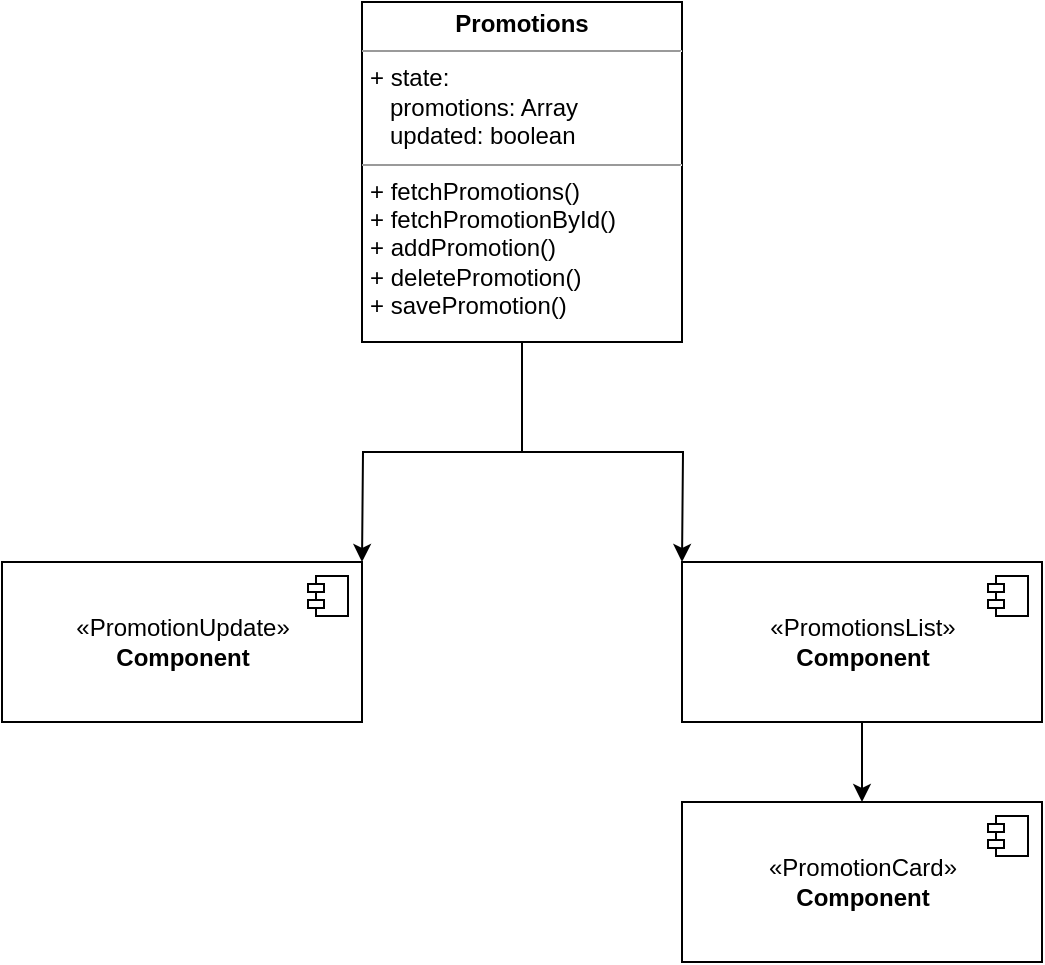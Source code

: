 <mxfile version="10.6.3" type="github"><diagram id="2VxOjD3IooxiLgylQ2Bh" name="Page-1"><mxGraphModel dx="1634" dy="1113" grid="1" gridSize="10" guides="1" tooltips="1" connect="1" arrows="1" fold="1" page="1" pageScale="1" pageWidth="850" pageHeight="1100" math="0" shadow="0"><root><mxCell id="0"/><mxCell id="1" parent="0"/><mxCell id="xwfu-fWsPayXqeiGMSlk-3" style="edgeStyle=orthogonalEdgeStyle;rounded=0;orthogonalLoop=1;jettySize=auto;html=1;" edge="1" parent="1" source="xwfu-fWsPayXqeiGMSlk-1"><mxGeometry relative="1" as="geometry"><mxPoint x="320" y="440" as="targetPoint"/></mxGeometry></mxCell><mxCell id="xwfu-fWsPayXqeiGMSlk-4" style="edgeStyle=orthogonalEdgeStyle;rounded=0;orthogonalLoop=1;jettySize=auto;html=1;" edge="1" parent="1" source="xwfu-fWsPayXqeiGMSlk-1"><mxGeometry relative="1" as="geometry"><mxPoint x="480" y="440" as="targetPoint"/></mxGeometry></mxCell><mxCell id="xwfu-fWsPayXqeiGMSlk-1" value="&lt;p style=&quot;margin: 0px ; margin-top: 4px ; text-align: center&quot;&gt;&lt;b&gt;Promotions&lt;/b&gt;&lt;/p&gt;&lt;hr size=&quot;1&quot;&gt;&lt;p style=&quot;margin: 0px ; margin-left: 4px&quot;&gt;+ state:&lt;/p&gt;&lt;p style=&quot;margin: 0px ; margin-left: 4px&quot;&gt;&amp;nbsp; &amp;nbsp;promotions: Array&lt;/p&gt;&lt;p style=&quot;margin: 0px ; margin-left: 4px&quot;&gt;&amp;nbsp; &amp;nbsp;updated: boolean&lt;/p&gt;&lt;hr size=&quot;1&quot;&gt;&lt;p style=&quot;margin: 0px ; margin-left: 4px&quot;&gt;+ fetchPromotions()&lt;/p&gt;&lt;p style=&quot;margin: 0px ; margin-left: 4px&quot;&gt;+ fetchPromotionById()&lt;/p&gt;&lt;p style=&quot;margin: 0px ; margin-left: 4px&quot;&gt;&lt;span&gt;+ addPromotion()&lt;/span&gt;&lt;/p&gt;&lt;p style=&quot;margin: 0px ; margin-left: 4px&quot;&gt;&lt;span&gt;+ deletePromotion()&lt;/span&gt;&lt;/p&gt;&lt;p style=&quot;margin: 0px ; margin-left: 4px&quot;&gt;&lt;span&gt;+ savePromotion()&lt;/span&gt;&lt;/p&gt;&lt;p&gt;&lt;br&gt;&lt;/p&gt;" style="verticalAlign=top;align=left;overflow=fill;fontSize=12;fontFamily=Helvetica;html=1;" vertex="1" parent="1"><mxGeometry x="320" y="160" width="160" height="170" as="geometry"/></mxCell><mxCell id="xwfu-fWsPayXqeiGMSlk-13" value="" style="edgeStyle=orthogonalEdgeStyle;rounded=0;orthogonalLoop=1;jettySize=auto;html=1;" edge="1" parent="1" source="xwfu-fWsPayXqeiGMSlk-7" target="xwfu-fWsPayXqeiGMSlk-11"><mxGeometry relative="1" as="geometry"/></mxCell><mxCell id="xwfu-fWsPayXqeiGMSlk-7" value="«PromotionsList»&lt;br&gt;&lt;b&gt;Component&lt;/b&gt;" style="html=1;" vertex="1" parent="1"><mxGeometry x="480" y="440" width="180" height="80" as="geometry"/></mxCell><mxCell id="xwfu-fWsPayXqeiGMSlk-8" value="" style="shape=component;jettyWidth=8;jettyHeight=4;" vertex="1" parent="xwfu-fWsPayXqeiGMSlk-7"><mxGeometry x="1" width="20" height="20" relative="1" as="geometry"><mxPoint x="-27" y="7" as="offset"/></mxGeometry></mxCell><mxCell id="xwfu-fWsPayXqeiGMSlk-9" value="«PromotionUpdate»&lt;br&gt;&lt;b&gt;Component&lt;/b&gt;" style="html=1;" vertex="1" parent="1"><mxGeometry x="140" y="440" width="180" height="80" as="geometry"/></mxCell><mxCell id="xwfu-fWsPayXqeiGMSlk-10" value="" style="shape=component;jettyWidth=8;jettyHeight=4;" vertex="1" parent="xwfu-fWsPayXqeiGMSlk-9"><mxGeometry x="1" width="20" height="20" relative="1" as="geometry"><mxPoint x="-27" y="7" as="offset"/></mxGeometry></mxCell><mxCell id="xwfu-fWsPayXqeiGMSlk-11" value="«PromotionCard»&lt;br&gt;&lt;b&gt;Component&lt;/b&gt;" style="html=1;" vertex="1" parent="1"><mxGeometry x="480" y="560" width="180" height="80" as="geometry"/></mxCell><mxCell id="xwfu-fWsPayXqeiGMSlk-12" value="" style="shape=component;jettyWidth=8;jettyHeight=4;" vertex="1" parent="xwfu-fWsPayXqeiGMSlk-11"><mxGeometry x="1" width="20" height="20" relative="1" as="geometry"><mxPoint x="-27" y="7" as="offset"/></mxGeometry></mxCell><mxCell id="xwfu-fWsPayXqeiGMSlk-14" style="edgeStyle=orthogonalEdgeStyle;rounded=0;orthogonalLoop=1;jettySize=auto;html=1;exitX=0.5;exitY=1;exitDx=0;exitDy=0;" edge="1" parent="1" source="xwfu-fWsPayXqeiGMSlk-7" target="xwfu-fWsPayXqeiGMSlk-7"><mxGeometry relative="1" as="geometry"/></mxCell></root></mxGraphModel></diagram></mxfile>
